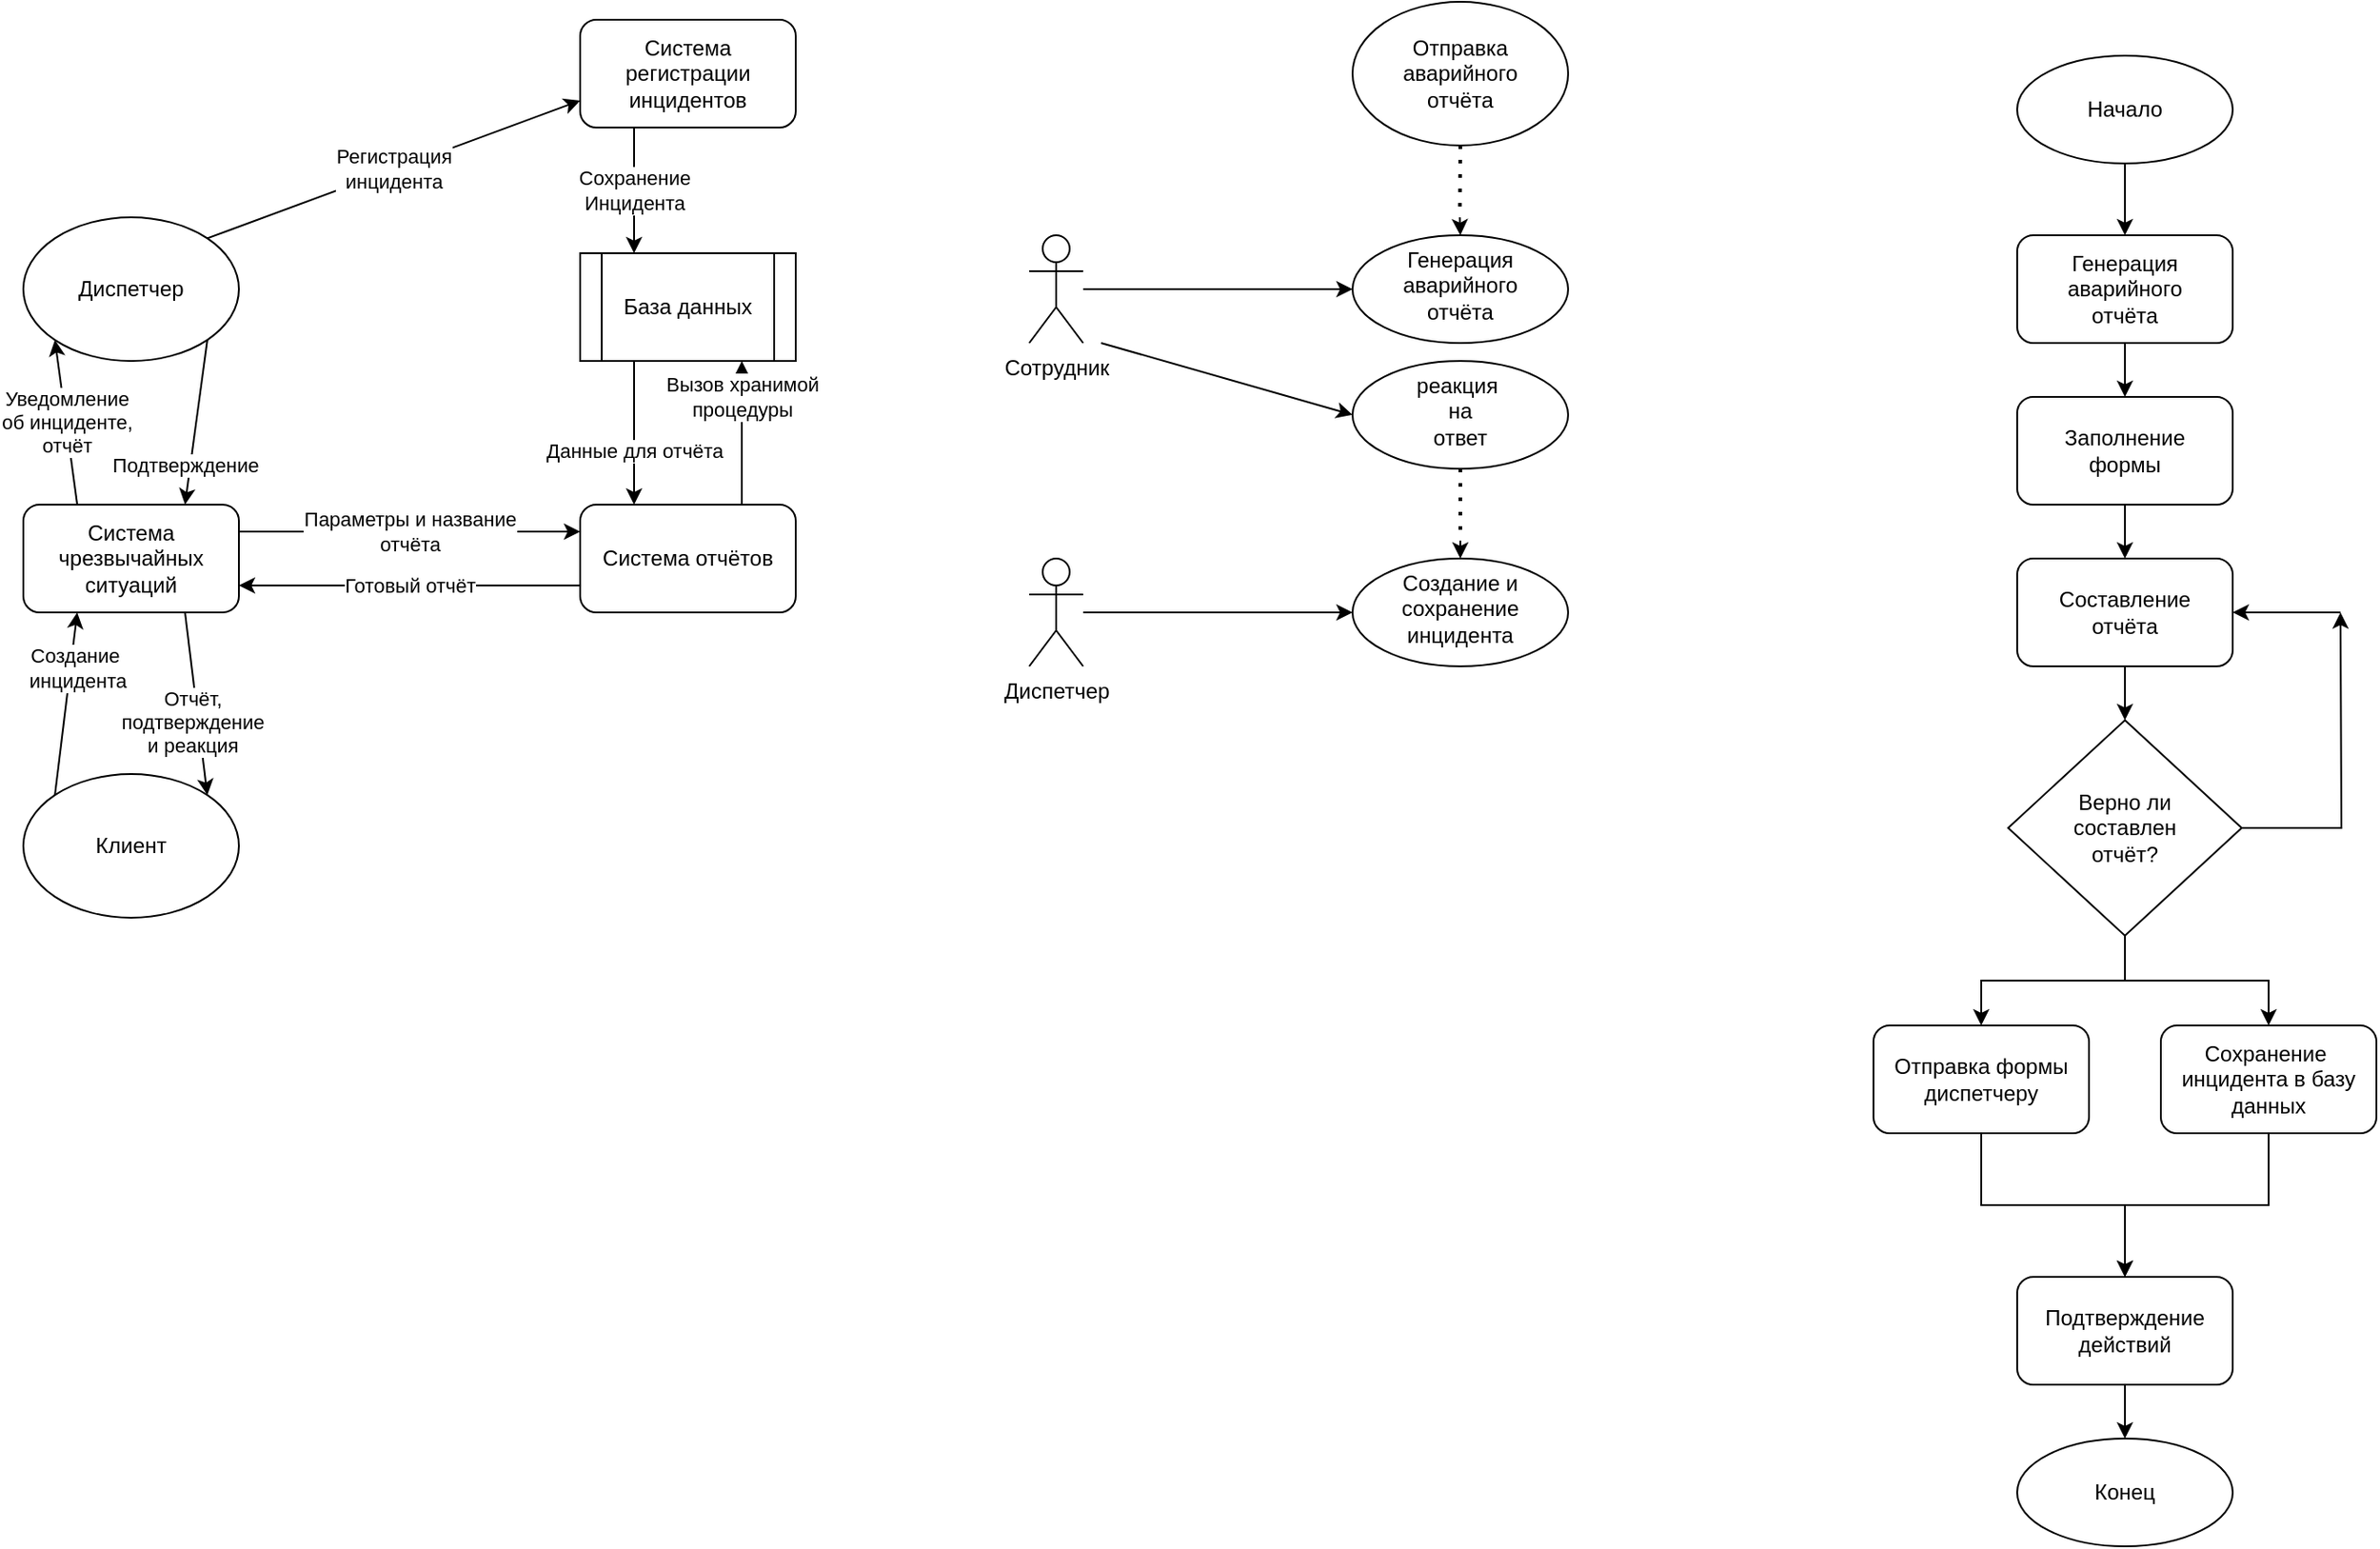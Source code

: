 <mxfile version="14.6.13" type="device"><diagram id="ZkeI9iMOBAu5H1ATwtCW" name="Page-1"><mxGraphModel dx="1371" dy="822" grid="1" gridSize="10" guides="1" tooltips="1" connect="1" arrows="1" fold="1" page="1" pageScale="1" pageWidth="850" pageHeight="1100" math="0" shadow="0"><root><mxCell id="0"/><mxCell id="1" parent="0"/><mxCell id="t__nWFXzNZ1RYj64rgg1-1" value="Клиент" style="ellipse;whiteSpace=wrap;html=1;" vertex="1" parent="1"><mxGeometry x="70" y="470" width="120" height="80" as="geometry"/></mxCell><mxCell id="t__nWFXzNZ1RYj64rgg1-2" value="Система чрезвычайных ситуаций" style="rounded=1;whiteSpace=wrap;html=1;" vertex="1" parent="1"><mxGeometry x="70" y="320" width="120" height="60" as="geometry"/></mxCell><mxCell id="t__nWFXzNZ1RYj64rgg1-4" value="Система отчётов" style="whiteSpace=wrap;html=1;rounded=1;" vertex="1" parent="1"><mxGeometry x="380" y="320" width="120" height="60" as="geometry"/></mxCell><mxCell id="t__nWFXzNZ1RYj64rgg1-8" value="" style="endArrow=classic;html=1;exitX=0.75;exitY=1;exitDx=0;exitDy=0;entryX=1;entryY=0;entryDx=0;entryDy=0;" edge="1" parent="1" source="t__nWFXzNZ1RYj64rgg1-2" target="t__nWFXzNZ1RYj64rgg1-1"><mxGeometry width="50" height="50" relative="1" as="geometry"><mxPoint x="120" y="480" as="sourcePoint"/><mxPoint x="220" y="440" as="targetPoint"/></mxGeometry></mxCell><mxCell id="t__nWFXzNZ1RYj64rgg1-9" value="Отчёт, &lt;br&gt;подтверждение &lt;br&gt;и реакция" style="edgeLabel;html=1;align=center;verticalAlign=middle;resizable=0;points=[];" vertex="1" connectable="0" parent="t__nWFXzNZ1RYj64rgg1-8"><mxGeometry x="-0.248" y="-1" relative="1" as="geometry"><mxPoint y="22" as="offset"/></mxGeometry></mxCell><mxCell id="t__nWFXzNZ1RYj64rgg1-10" value="" style="endArrow=classic;html=1;exitX=0;exitY=0;exitDx=0;exitDy=0;entryX=0.25;entryY=1;entryDx=0;entryDy=0;" edge="1" parent="1" source="t__nWFXzNZ1RYj64rgg1-1" target="t__nWFXzNZ1RYj64rgg1-2"><mxGeometry width="50" height="50" relative="1" as="geometry"><mxPoint x="120" y="470" as="sourcePoint"/><mxPoint x="170" y="420" as="targetPoint"/></mxGeometry></mxCell><mxCell id="t__nWFXzNZ1RYj64rgg1-12" value="Создание&amp;nbsp;&lt;br&gt;инцидента" style="edgeLabel;html=1;align=center;verticalAlign=middle;resizable=0;points=[];" vertex="1" connectable="0" parent="t__nWFXzNZ1RYj64rgg1-10"><mxGeometry x="0.114" y="-1" relative="1" as="geometry"><mxPoint x="4" y="-15" as="offset"/></mxGeometry></mxCell><mxCell id="t__nWFXzNZ1RYj64rgg1-13" value="Параметры и название&lt;br&gt;отчёта" style="endArrow=classic;html=1;entryX=0;entryY=0.25;entryDx=0;entryDy=0;exitX=1;exitY=0.25;exitDx=0;exitDy=0;" edge="1" parent="1" source="t__nWFXzNZ1RYj64rgg1-2" target="t__nWFXzNZ1RYj64rgg1-4"><mxGeometry width="50" height="50" relative="1" as="geometry"><mxPoint x="120" y="470" as="sourcePoint"/><mxPoint x="170" y="420" as="targetPoint"/></mxGeometry></mxCell><mxCell id="t__nWFXzNZ1RYj64rgg1-14" value="Готовый отчёт" style="endArrow=classic;html=1;exitX=0;exitY=0.75;exitDx=0;exitDy=0;entryX=1;entryY=0.75;entryDx=0;entryDy=0;" edge="1" parent="1" source="t__nWFXzNZ1RYj64rgg1-4" target="t__nWFXzNZ1RYj64rgg1-2"><mxGeometry width="50" height="50" relative="1" as="geometry"><mxPoint x="120" y="470" as="sourcePoint"/><mxPoint x="170" y="420" as="targetPoint"/></mxGeometry></mxCell><mxCell id="t__nWFXzNZ1RYj64rgg1-19" value="Вызов хранимой&lt;br&gt;процедуры" style="endArrow=classic;html=1;exitX=0.75;exitY=0;exitDx=0;exitDy=0;entryX=0.75;entryY=1;entryDx=0;entryDy=0;" edge="1" parent="1" source="t__nWFXzNZ1RYj64rgg1-4" target="t__nWFXzNZ1RYj64rgg1-21"><mxGeometry x="0.5" width="50" height="50" relative="1" as="geometry"><mxPoint x="500" y="335" as="sourcePoint"/><mxPoint x="470" y="140" as="targetPoint"/><mxPoint as="offset"/></mxGeometry></mxCell><mxCell id="t__nWFXzNZ1RYj64rgg1-20" value="Данные для отчёта" style="endArrow=classic;html=1;exitX=0.25;exitY=1;exitDx=0;exitDy=0;entryX=0.25;entryY=0;entryDx=0;entryDy=0;" edge="1" parent="1" source="t__nWFXzNZ1RYj64rgg1-21" target="t__nWFXzNZ1RYj64rgg1-4"><mxGeometry x="0.25" width="50" height="50" relative="1" as="geometry"><mxPoint x="700" y="365" as="sourcePoint"/><mxPoint x="500" y="365" as="targetPoint"/><mxPoint as="offset"/></mxGeometry></mxCell><mxCell id="t__nWFXzNZ1RYj64rgg1-21" value="База данных" style="shape=process;whiteSpace=wrap;html=1;backgroundOutline=1;" vertex="1" parent="1"><mxGeometry x="380" y="180" width="120" height="60" as="geometry"/></mxCell><mxCell id="t__nWFXzNZ1RYj64rgg1-22" value="Диспетчер" style="ellipse;whiteSpace=wrap;html=1;" vertex="1" parent="1"><mxGeometry x="70" y="160" width="120" height="80" as="geometry"/></mxCell><mxCell id="t__nWFXzNZ1RYj64rgg1-26" value="Уведомление&lt;br&gt;об инциденте,&lt;br&gt;отчёт" style="endArrow=classic;html=1;exitX=0.25;exitY=0;exitDx=0;exitDy=0;entryX=0;entryY=1;entryDx=0;entryDy=0;" edge="1" parent="1" source="t__nWFXzNZ1RYj64rgg1-2" target="t__nWFXzNZ1RYj64rgg1-22"><mxGeometry width="50" height="50" relative="1" as="geometry"><mxPoint x="50" y="450" as="sourcePoint"/><mxPoint x="131" y="222" as="targetPoint"/></mxGeometry></mxCell><mxCell id="t__nWFXzNZ1RYj64rgg1-28" value="Система регистрации&lt;br&gt;инцидентов" style="rounded=1;whiteSpace=wrap;html=1;" vertex="1" parent="1"><mxGeometry x="380" y="50" width="120" height="60" as="geometry"/></mxCell><mxCell id="t__nWFXzNZ1RYj64rgg1-29" value="Регистрация&lt;br&gt;инцидента" style="endArrow=classic;html=1;exitX=1;exitY=0;exitDx=0;exitDy=0;entryX=0;entryY=0.75;entryDx=0;entryDy=0;" edge="1" parent="1" source="t__nWFXzNZ1RYj64rgg1-22" target="t__nWFXzNZ1RYj64rgg1-28"><mxGeometry width="50" height="50" relative="1" as="geometry"><mxPoint x="170" y="180" as="sourcePoint"/><mxPoint x="210" y="130" as="targetPoint"/></mxGeometry></mxCell><mxCell id="t__nWFXzNZ1RYj64rgg1-30" value="Подтверждение" style="endArrow=classic;html=1;exitX=1;exitY=1;exitDx=0;exitDy=0;entryX=0.75;entryY=0;entryDx=0;entryDy=0;" edge="1" parent="1" source="t__nWFXzNZ1RYj64rgg1-22" target="t__nWFXzNZ1RYj64rgg1-2"><mxGeometry x="0.522" y="-3" width="50" height="50" relative="1" as="geometry"><mxPoint x="180" y="360" as="sourcePoint"/><mxPoint x="230" y="310" as="targetPoint"/><mxPoint as="offset"/></mxGeometry></mxCell><mxCell id="t__nWFXzNZ1RYj64rgg1-31" value="Сохранение&lt;br&gt;Инцидента" style="endArrow=classic;html=1;entryX=0.25;entryY=0;entryDx=0;entryDy=0;exitX=0.25;exitY=1;exitDx=0;exitDy=0;" edge="1" parent="1" source="t__nWFXzNZ1RYj64rgg1-28" target="t__nWFXzNZ1RYj64rgg1-21"><mxGeometry width="50" height="50" relative="1" as="geometry"><mxPoint x="290" y="210" as="sourcePoint"/><mxPoint x="340" y="160" as="targetPoint"/></mxGeometry></mxCell><mxCell id="t__nWFXzNZ1RYj64rgg1-39" value="" style="edgeStyle=orthogonalEdgeStyle;rounded=0;orthogonalLoop=1;jettySize=auto;html=1;" edge="1" parent="1" source="t__nWFXzNZ1RYj64rgg1-32" target="t__nWFXzNZ1RYj64rgg1-38"><mxGeometry relative="1" as="geometry"/></mxCell><mxCell id="t__nWFXzNZ1RYj64rgg1-32" value="Сотрудник" style="shape=umlActor;verticalLabelPosition=bottom;verticalAlign=top;html=1;outlineConnect=0;" vertex="1" parent="1"><mxGeometry x="630" y="170" width="30" height="60" as="geometry"/></mxCell><mxCell id="t__nWFXzNZ1RYj64rgg1-37" value="" style="edgeStyle=orthogonalEdgeStyle;rounded=0;orthogonalLoop=1;jettySize=auto;html=1;" edge="1" parent="1" source="t__nWFXzNZ1RYj64rgg1-33" target="t__nWFXzNZ1RYj64rgg1-36"><mxGeometry relative="1" as="geometry"/></mxCell><mxCell id="t__nWFXzNZ1RYj64rgg1-33" value="Диспетчер" style="shape=umlActor;verticalLabelPosition=bottom;verticalAlign=top;html=1;outlineConnect=0;" vertex="1" parent="1"><mxGeometry x="630" y="350" width="30" height="60" as="geometry"/></mxCell><mxCell id="t__nWFXzNZ1RYj64rgg1-34" value="Отправка&lt;br&gt;аварийного&lt;br&gt;отчёта" style="ellipse;whiteSpace=wrap;html=1;" vertex="1" parent="1"><mxGeometry x="810" y="40" width="120" height="80" as="geometry"/></mxCell><mxCell id="t__nWFXzNZ1RYj64rgg1-36" value="Создание и&lt;br&gt;сохранение&lt;br&gt;инцидента" style="ellipse;whiteSpace=wrap;html=1;verticalAlign=top;" vertex="1" parent="1"><mxGeometry x="810" y="350" width="120" height="60" as="geometry"/></mxCell><mxCell id="t__nWFXzNZ1RYj64rgg1-38" value="Генерация&lt;br&gt;аварийного&lt;br&gt;отчёта" style="ellipse;whiteSpace=wrap;html=1;verticalAlign=top;" vertex="1" parent="1"><mxGeometry x="810" y="170" width="120" height="60" as="geometry"/></mxCell><mxCell id="t__nWFXzNZ1RYj64rgg1-40" value="" style="endArrow=classic;html=1;entryX=0;entryY=0.5;entryDx=0;entryDy=0;" edge="1" parent="1" target="t__nWFXzNZ1RYj64rgg1-41"><mxGeometry width="50" height="50" relative="1" as="geometry"><mxPoint x="670" y="230" as="sourcePoint"/><mxPoint x="760" y="230" as="targetPoint"/></mxGeometry></mxCell><mxCell id="t__nWFXzNZ1RYj64rgg1-41" value="реакция&amp;nbsp;&lt;br&gt;на&lt;br&gt;ответ" style="ellipse;whiteSpace=wrap;html=1;verticalAlign=top;" vertex="1" parent="1"><mxGeometry x="810" y="240" width="120" height="60" as="geometry"/></mxCell><mxCell id="t__nWFXzNZ1RYj64rgg1-42" value="" style="endArrow=classic;html=1;entryX=0.5;entryY=0;entryDx=0;entryDy=0;" edge="1" parent="1" target="t__nWFXzNZ1RYj64rgg1-36"><mxGeometry width="50" height="50" relative="1" as="geometry"><mxPoint x="870" y="340" as="sourcePoint"/><mxPoint x="865" y="330" as="targetPoint"/></mxGeometry></mxCell><mxCell id="t__nWFXzNZ1RYj64rgg1-43" value="" style="endArrow=none;dashed=1;html=1;dashPattern=1 3;strokeWidth=2;exitX=0.5;exitY=1;exitDx=0;exitDy=0;" edge="1" parent="1" source="t__nWFXzNZ1RYj64rgg1-41"><mxGeometry width="50" height="50" relative="1" as="geometry"><mxPoint x="930" y="310" as="sourcePoint"/><mxPoint x="870" y="340" as="targetPoint"/></mxGeometry></mxCell><mxCell id="t__nWFXzNZ1RYj64rgg1-44" value="" style="endArrow=classic;html=1;entryX=0.5;entryY=0;entryDx=0;entryDy=0;" edge="1" parent="1" target="t__nWFXzNZ1RYj64rgg1-38"><mxGeometry width="50" height="50" relative="1" as="geometry"><mxPoint x="869.71" y="160" as="sourcePoint"/><mxPoint x="869.71" y="170" as="targetPoint"/></mxGeometry></mxCell><mxCell id="t__nWFXzNZ1RYj64rgg1-45" value="" style="endArrow=none;dashed=1;html=1;dashPattern=1 3;strokeWidth=2;exitX=0.5;exitY=1;exitDx=0;exitDy=0;" edge="1" parent="1" source="t__nWFXzNZ1RYj64rgg1-34"><mxGeometry width="50" height="50" relative="1" as="geometry"><mxPoint x="869.71" y="120" as="sourcePoint"/><mxPoint x="869.71" y="160" as="targetPoint"/></mxGeometry></mxCell><mxCell id="t__nWFXzNZ1RYj64rgg1-46" value="" style="endArrow=classic;html=1;entryX=0.5;entryY=0;entryDx=0;entryDy=0;exitX=0.5;exitY=1;exitDx=0;exitDy=0;" edge="1" parent="1" source="t__nWFXzNZ1RYj64rgg1-68" target="t__nWFXzNZ1RYj64rgg1-47"><mxGeometry width="50" height="50" relative="1" as="geometry"><mxPoint x="1240" y="70" as="sourcePoint"/><mxPoint x="1240" y="120" as="targetPoint"/></mxGeometry></mxCell><mxCell id="t__nWFXzNZ1RYj64rgg1-47" value="Генерация&lt;br&gt;аварийного&lt;br&gt;отчёта" style="rounded=1;whiteSpace=wrap;html=1;" vertex="1" parent="1"><mxGeometry x="1180" y="170" width="120" height="60" as="geometry"/></mxCell><mxCell id="t__nWFXzNZ1RYj64rgg1-48" value="" style="endArrow=classic;html=1;entryX=0.5;entryY=0;entryDx=0;entryDy=0;" edge="1" parent="1" target="t__nWFXzNZ1RYj64rgg1-49"><mxGeometry width="50" height="50" relative="1" as="geometry"><mxPoint x="1240" y="230" as="sourcePoint"/><mxPoint x="1240" y="270" as="targetPoint"/></mxGeometry></mxCell><mxCell id="t__nWFXzNZ1RYj64rgg1-49" value="Заполнение&lt;br&gt;формы" style="rounded=1;whiteSpace=wrap;html=1;" vertex="1" parent="1"><mxGeometry x="1180" y="260" width="120" height="60" as="geometry"/></mxCell><mxCell id="t__nWFXzNZ1RYj64rgg1-50" value="" style="endArrow=classic;html=1;entryX=0.5;entryY=0;entryDx=0;entryDy=0;" edge="1" parent="1" target="t__nWFXzNZ1RYj64rgg1-51"><mxGeometry width="50" height="50" relative="1" as="geometry"><mxPoint x="1240" y="320" as="sourcePoint"/><mxPoint x="1240" y="380" as="targetPoint"/></mxGeometry></mxCell><mxCell id="t__nWFXzNZ1RYj64rgg1-51" value="Составление&lt;br&gt;отчёта" style="rounded=1;whiteSpace=wrap;html=1;" vertex="1" parent="1"><mxGeometry x="1180" y="350" width="120" height="60" as="geometry"/></mxCell><mxCell id="t__nWFXzNZ1RYj64rgg1-54" style="edgeStyle=orthogonalEdgeStyle;rounded=0;orthogonalLoop=1;jettySize=auto;html=1;" edge="1" parent="1" source="t__nWFXzNZ1RYj64rgg1-52"><mxGeometry relative="1" as="geometry"><mxPoint x="1360" y="380" as="targetPoint"/></mxGeometry></mxCell><mxCell id="t__nWFXzNZ1RYj64rgg1-58" value="" style="edgeStyle=orthogonalEdgeStyle;rounded=0;orthogonalLoop=1;jettySize=auto;html=1;entryX=0.5;entryY=0;entryDx=0;entryDy=0;" edge="1" parent="1" source="t__nWFXzNZ1RYj64rgg1-52" target="t__nWFXzNZ1RYj64rgg1-59"><mxGeometry relative="1" as="geometry"><mxPoint x="1270.029" y="690" as="targetPoint"/></mxGeometry></mxCell><mxCell id="t__nWFXzNZ1RYj64rgg1-52" value="Верно ли&lt;br&gt;составлен&lt;br&gt;отчёт?" style="rhombus;whiteSpace=wrap;html=1;" vertex="1" parent="1"><mxGeometry x="1175" y="440" width="130" height="120" as="geometry"/></mxCell><mxCell id="t__nWFXzNZ1RYj64rgg1-53" value="" style="endArrow=classic;html=1;exitX=0.5;exitY=1;exitDx=0;exitDy=0;" edge="1" parent="1" source="t__nWFXzNZ1RYj64rgg1-51"><mxGeometry width="50" height="50" relative="1" as="geometry"><mxPoint x="1239.8" y="420" as="sourcePoint"/><mxPoint x="1240" y="440" as="targetPoint"/></mxGeometry></mxCell><mxCell id="t__nWFXzNZ1RYj64rgg1-55" value="" style="endArrow=classic;html=1;entryX=1;entryY=0.5;entryDx=0;entryDy=0;" edge="1" parent="1" target="t__nWFXzNZ1RYj64rgg1-51"><mxGeometry width="50" height="50" relative="1" as="geometry"><mxPoint x="1360" y="380" as="sourcePoint"/><mxPoint x="1390" y="390" as="targetPoint"/></mxGeometry></mxCell><mxCell id="t__nWFXzNZ1RYj64rgg1-63" style="edgeStyle=orthogonalEdgeStyle;rounded=0;orthogonalLoop=1;jettySize=auto;html=1;entryX=0.5;entryY=0;entryDx=0;entryDy=0;" edge="1" parent="1" source="t__nWFXzNZ1RYj64rgg1-59" target="t__nWFXzNZ1RYj64rgg1-62"><mxGeometry relative="1" as="geometry"/></mxCell><mxCell id="t__nWFXzNZ1RYj64rgg1-59" value="Сохранение&amp;nbsp;&lt;br&gt;инцидента в базу&lt;br&gt;данных" style="rounded=1;whiteSpace=wrap;html=1;" vertex="1" parent="1"><mxGeometry x="1260" y="610" width="120" height="60" as="geometry"/></mxCell><mxCell id="t__nWFXzNZ1RYj64rgg1-64" style="edgeStyle=orthogonalEdgeStyle;rounded=0;orthogonalLoop=1;jettySize=auto;html=1;entryX=0.5;entryY=0;entryDx=0;entryDy=0;" edge="1" parent="1" source="t__nWFXzNZ1RYj64rgg1-60" target="t__nWFXzNZ1RYj64rgg1-62"><mxGeometry relative="1" as="geometry"/></mxCell><mxCell id="t__nWFXzNZ1RYj64rgg1-60" value="Отправка формы&lt;br&gt;диспетчеру" style="rounded=1;whiteSpace=wrap;html=1;" vertex="1" parent="1"><mxGeometry x="1100" y="610" width="120" height="60" as="geometry"/></mxCell><mxCell id="t__nWFXzNZ1RYj64rgg1-61" value="" style="edgeStyle=orthogonalEdgeStyle;rounded=0;orthogonalLoop=1;jettySize=auto;html=1;entryX=0.5;entryY=0;entryDx=0;entryDy=0;exitX=0.5;exitY=1;exitDx=0;exitDy=0;" edge="1" parent="1" source="t__nWFXzNZ1RYj64rgg1-52" target="t__nWFXzNZ1RYj64rgg1-60"><mxGeometry relative="1" as="geometry"><mxPoint x="1250.029" y="589.974" as="sourcePoint"/><mxPoint x="1330" y="690" as="targetPoint"/></mxGeometry></mxCell><mxCell id="t__nWFXzNZ1RYj64rgg1-66" value="" style="edgeStyle=orthogonalEdgeStyle;rounded=0;orthogonalLoop=1;jettySize=auto;html=1;" edge="1" parent="1" source="t__nWFXzNZ1RYj64rgg1-62" target="t__nWFXzNZ1RYj64rgg1-65"><mxGeometry relative="1" as="geometry"/></mxCell><mxCell id="t__nWFXzNZ1RYj64rgg1-62" value="Подтверждение действий" style="rounded=1;whiteSpace=wrap;html=1;" vertex="1" parent="1"><mxGeometry x="1180" y="750" width="120" height="60" as="geometry"/></mxCell><mxCell id="t__nWFXzNZ1RYj64rgg1-65" value="Конец" style="ellipse;whiteSpace=wrap;html=1;rounded=1;" vertex="1" parent="1"><mxGeometry x="1180" y="840" width="120" height="60" as="geometry"/></mxCell><mxCell id="t__nWFXzNZ1RYj64rgg1-68" value="Начало" style="ellipse;whiteSpace=wrap;html=1;rounded=1;" vertex="1" parent="1"><mxGeometry x="1180" y="70" width="120" height="60" as="geometry"/></mxCell></root></mxGraphModel></diagram></mxfile>
